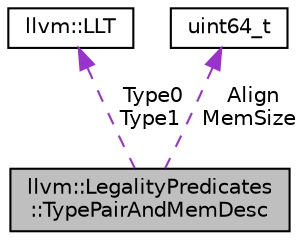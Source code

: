 digraph "llvm::LegalityPredicates::TypePairAndMemDesc"
{
 // LATEX_PDF_SIZE
  bgcolor="transparent";
  edge [fontname="Helvetica",fontsize="10",labelfontname="Helvetica",labelfontsize="10"];
  node [fontname="Helvetica",fontsize="10",shape="box"];
  Node1 [label="llvm::LegalityPredicates\l::TypePairAndMemDesc",height=0.2,width=0.4,color="black", fillcolor="grey75", style="filled", fontcolor="black",tooltip=" "];
  Node2 -> Node1 [dir="back",color="darkorchid3",fontsize="10",style="dashed",label=" Type0\nType1" ,fontname="Helvetica"];
  Node2 [label="llvm::LLT",height=0.2,width=0.4,color="black",URL="$classllvm_1_1LLT.html",tooltip=" "];
  Node3 -> Node1 [dir="back",color="darkorchid3",fontsize="10",style="dashed",label=" Align\nMemSize" ,fontname="Helvetica"];
  Node3 [label="uint64_t",height=0.2,width=0.4,color="black",tooltip=" "];
}
